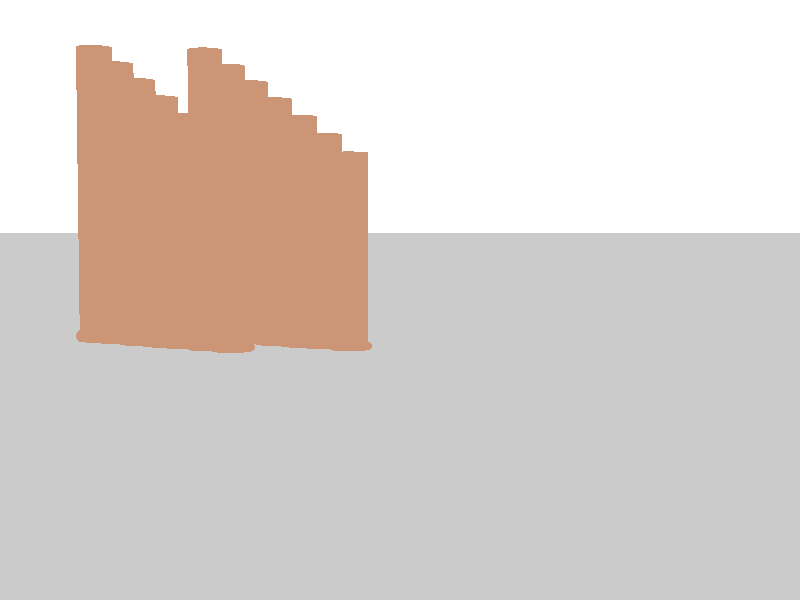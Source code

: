 //Version 3.7    

#include "colors.inc"
global_settings { assumed_gamma 1.0 }  
#declare Move = 3.00 * clock;   

background { White}

/*-- library --*/
#include "colors.inc" 

#declare Jump_Start  = 0.5;
#declare Jump_Height = 7;
#if (clock < Jump_Start )
 #declare Camera_Y = 1.00;
#else
 #declare Camera_Y = 1.00
   + Jump_Height*
     0.5*(1-cos(4*pi*(clock-Jump_Start)));
#end

/*-- camera --*/
camera{
    location <8, Camera_Y, 8>         
    right     x*image_width/image_height
    look_at <0, 0.4, 0>   
    angle 35   
    rotate <0, -360*(clock+0.10), 0>
}

/*-- light --*/
light_source {
  <-3, 10, 18>
  color rgb <1.0, 0.9, 0.8>*2.4
}      

/*-- base plano --*/ 
#declare TxraBase=
texture {
  pigment {
    color rgb 0.6
  }
  finish {
    ambient 0.0
    diffuse 0.6
    specular 0.15
  }
}

 
/*-- base siku ika--*/ 
#declare TxraBaseIka=
texture {
  pigment {
    color rgb <0.60, 0.30, 0.18> 
  }
  finish {
    ambient 0.0
    diffuse 0.6
    specular 0.15
  }
}

plane {
  y, 0
  texture { TxraBase }
} 

#declare Text_Obj=
text {
  ttf
  "timrom.ttf",
  "",
  12, 0.0

  scale 0.26
  translate -0.5
  rotate 90*z
  translate 0.5
  translate 0.8*y
}

#declare Tex_Metal_A=
texture {
  pigment {
    gradient y
    color_map {
      [0.35 color rgb <0.65,0.2,0.1> ]
      [0.35 color rgb <0.15,0.2,0.4> ]
    }
    scale 2
  }
  finish {
    ambient 0.0
    diffuse 0.2
    specular 0.4
    roughness 0.1
    metallic

    reflection {
      0.8
      metallic
    }
  }
  normal {
    granite 0.05
    warp {turbulence 1}
    scale 0.1
  }
}

/*-- Column --*/
#declare Tex_Column=
texture {
  object {
    Text_Obj
    texture { TxraBaseIka }
    texture { Tex_Metal_A }
  }

  warp { cylindrical }
}
 

/*-- Torus --*/ 

#declare Obj=
union {  
      cylinder { 0, 2.1*y, 0.2 texture { Tex_Column } }
      torus { 0.2, 0.04 translate 0.04*y }
      //torus { 0.2, 0.04 translate 2.06*y }
      texture { TxraBaseIka }
}

//object { Obj }  


#macro Obj4(Angle)
  Obj
  rotate Angle*y
  scale 0.8
  //translate 1.2*x
#end

/*-- tube --*/ 

//#for (Cntr, 0.1, 7, 0.1) 
  //  object { Obj4(260) rotate  Cntr*y translate <0.5,0,0.4> scale <0,Cntr, 0> }  
    //cylinder { 0, Cntr*y, 0.2 texture { Tex_Column } }
//#end 
                
object { Obj4(260) rotate  20*y translate <0.5,0,0.4> scale <0,1,0>}      
object { Obj4(260) rotate  20*y translate <0.7,0,0.2> scale <0,1.1,0>}  
object { Obj4(260) rotate  20*y translate <0.9,0,0.0> scale <0,1.2,0>}
object { Obj4(260) rotate  20*y translate <1.1,0,-0.2> scale <0,1.3,0>}
object { Obj4(260) rotate  20*y translate <1.3,0,-0.4> scale <0,1.4,0>} 
object { Obj4(260) rotate  20*y translate <1.5,0,-0.6> scale <0,1.5,0>}
object { Obj4(260) rotate  20*y translate <1.7,0,-0.8> scale <0,1.6,0>}         

object { Obj4(260) rotate  20*y translate <1.5,0,0.4> scale <0,1,0>}      
object { Obj4(260) rotate  20*y translate <1.7,0,0.2> scale <0,1.1,0>}  
object { Obj4(260) rotate  20*y translate <1.9,0,0.0> scale <0,1.2,0>}
object { Obj4(260) rotate  20*y translate <2.1,0,-0.2> scale <0,1.3,0>}
object { Obj4(260) rotate  20*y translate <2.3,0,-0.4> scale <0,1.4,0>} 
object { Obj4(260) rotate  20*y translate <2.5,0,-0.6> scale <0,1.5,0>}
object { Obj4(260) rotate  20*y translate <2.7,0,-0.8> scale <0,1.6,0>} 
                                                                 
                                                                 
                                                              
                                                              


